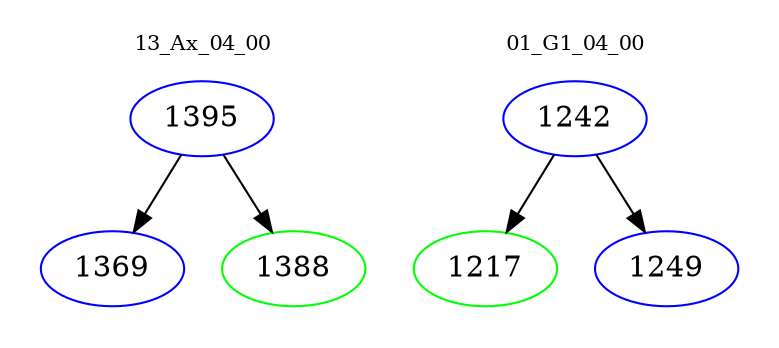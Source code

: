 digraph{
subgraph cluster_0 {
color = white
label = "13_Ax_04_00";
fontsize=10;
T0_1395 [label="1395", color="blue"]
T0_1395 -> T0_1369 [color="black"]
T0_1369 [label="1369", color="blue"]
T0_1395 -> T0_1388 [color="black"]
T0_1388 [label="1388", color="green"]
}
subgraph cluster_1 {
color = white
label = "01_G1_04_00";
fontsize=10;
T1_1242 [label="1242", color="blue"]
T1_1242 -> T1_1217 [color="black"]
T1_1217 [label="1217", color="green"]
T1_1242 -> T1_1249 [color="black"]
T1_1249 [label="1249", color="blue"]
}
}
